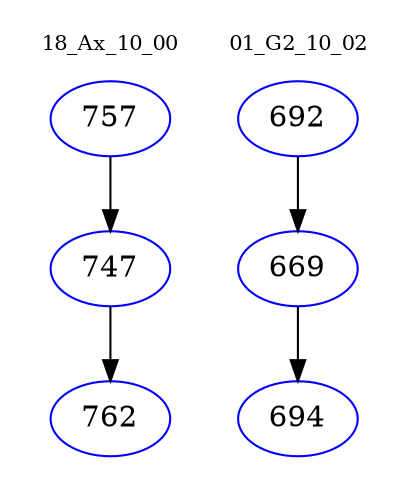 digraph{
subgraph cluster_0 {
color = white
label = "18_Ax_10_00";
fontsize=10;
T0_757 [label="757", color="blue"]
T0_757 -> T0_747 [color="black"]
T0_747 [label="747", color="blue"]
T0_747 -> T0_762 [color="black"]
T0_762 [label="762", color="blue"]
}
subgraph cluster_1 {
color = white
label = "01_G2_10_02";
fontsize=10;
T1_692 [label="692", color="blue"]
T1_692 -> T1_669 [color="black"]
T1_669 [label="669", color="blue"]
T1_669 -> T1_694 [color="black"]
T1_694 [label="694", color="blue"]
}
}
